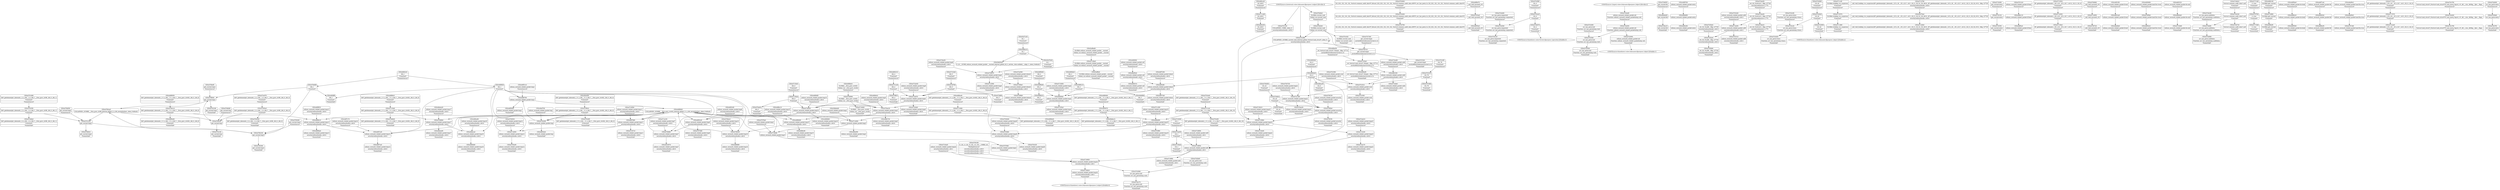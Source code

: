 digraph {
	CE0x46fca20 [shape=record,shape=Mrecord,label="{CE0x46fca20|i32_4610|*Constant*|*SummSource*}"]
	CE0x46f6f20 [shape=record,shape=Mrecord,label="{CE0x46f6f20|i64_1|*Constant*}"]
	CE0x4703600 [shape=record,shape=Mrecord,label="{CE0x4703600|i32_(i32,_i32,_i16,_i32,_%struct.common_audit_data*)*_bitcast_(i32_(i32,_i32,_i16,_i32,_%struct.common_audit_data.495*)*_avc_has_perm_to_i32_(i32,_i32,_i16,_i32,_%struct.common_audit_data*)*)|*Constant*|*SummSource*}"]
	CE0x46f6e70 [shape=record,shape=Mrecord,label="{CE0x46f6e70|_call_void_mcount()_#3|*SummSource*}"]
	CE0x4703400 [shape=record,shape=Mrecord,label="{CE0x4703400|i32_(i32,_i32,_i16,_i32,_%struct.common_audit_data*)*_bitcast_(i32_(i32,_i32,_i16,_i32,_%struct.common_audit_data.495*)*_avc_has_perm_to_i32_(i32,_i32,_i16,_i32,_%struct.common_audit_data*)*)|*Constant*}"]
	CE0x47441e0 [shape=record,shape=Mrecord,label="{CE0x47441e0|avc_has_perm:requested|Function::avc_has_perm&Arg::requested::|*SummSink*}"]
	CE0x46f7ce0 [shape=record,shape=Mrecord,label="{CE0x46f7ce0|selinux_secmark_relabel_packet:tmp14|security/selinux/hooks.c,4610|*SummSink*}"]
	CE0x4730970 [shape=record,shape=Mrecord,label="{CE0x4730970|selinux_secmark_relabel_packet:tmp8|security/selinux/hooks.c,4610}"]
	CE0x46f6840 [shape=record,shape=Mrecord,label="{CE0x46f6840|COLLAPSED:_GCMRE___llvm_gcov_ctr402_internal_global_11_x_i64_zeroinitializer:_elem_0:default:}"]
	CE0x470ff10 [shape=record,shape=Mrecord,label="{CE0x470ff10|i64_4|*Constant*|*SummSink*}"]
	CE0x47079d0 [shape=record,shape=Mrecord,label="{CE0x47079d0|selinux_secmark_relabel_packet:tmp3|*SummSink*}"]
	CE0x476efd0 [shape=record,shape=Mrecord,label="{CE0x476efd0|i64_1|*Constant*}"]
	CE0x46f43c0 [shape=record,shape=Mrecord,label="{CE0x46f43c0|i64_1|*Constant*|*SummSource*}"]
	CE0x47433b0 [shape=record,shape=Mrecord,label="{CE0x47433b0|avc_has_perm:tsid|Function::avc_has_perm&Arg::tsid::}"]
	CE0x47025f0 [shape=record,shape=Mrecord,label="{CE0x47025f0|i64*_getelementptr_inbounds_(_2_x_i64_,_2_x_i64_*___llvm_gcov_ctr98,_i64_0,_i64_1)|*Constant*}"]
	CE0x47193e0 [shape=record,shape=Mrecord,label="{CE0x47193e0|_ret_%struct.task_struct*_%tmp4,_!dbg_!27714|./arch/x86/include/asm/current.h,14}"]
	CE0x46f4b20 [shape=record,shape=Mrecord,label="{CE0x46f4b20|i64_3|*Constant*|*SummSource*}"]
	CE0x4746850 [shape=record,shape=Mrecord,label="{CE0x4746850|get_current:bb|*SummSource*}"]
	CE0x46eea20 [shape=record,shape=Mrecord,label="{CE0x46eea20|selinux_secmark_relabel_packet:tmp17|security/selinux/hooks.c,4610|*SummSource*}"]
	CE0x4721390 [shape=record,shape=Mrecord,label="{CE0x4721390|selinux_secmark_relabel_packet:tmp21|security/selinux/hooks.c,4610}"]
	CE0x4742ed0 [shape=record,shape=Mrecord,label="{CE0x4742ed0|selinux_secmark_relabel_packet:sid|Function::selinux_secmark_relabel_packet&Arg::sid::|*SummSource*}"]
	CE0x4703e40 [shape=record,shape=Mrecord,label="{CE0x4703e40|i64*_getelementptr_inbounds_(_11_x_i64_,_11_x_i64_*___llvm_gcov_ctr402,_i64_0,_i64_10)|*Constant*|*SummSource*}"]
	CE0x470b9c0 [shape=record,shape=Mrecord,label="{CE0x470b9c0|get_current:tmp2|*SummSink*}"]
	CE0x4700260 [shape=record,shape=Mrecord,label="{CE0x4700260|get_current:tmp3|*SummSource*}"]
	CE0x470c440 [shape=record,shape=Mrecord,label="{CE0x470c440|GLOBAL:current_task|Global_var:current_task|*SummSink*}"]
	CE0x46f4c80 [shape=record,shape=Mrecord,label="{CE0x46f4c80|selinux_secmark_relabel_packet:entry|*SummSink*}"]
	CE0x4714e50 [shape=record,shape=Mrecord,label="{CE0x4714e50|selinux_secmark_relabel_packet:call6|security/selinux/hooks.c,4613}"]
	CE0x47106a0 [shape=record,shape=Mrecord,label="{CE0x47106a0|i64_0|*Constant*}"]
	CE0x4711e60 [shape=record,shape=Mrecord,label="{CE0x4711e60|i32_4610|*Constant*}"]
	CE0x46ede00 [shape=record,shape=Mrecord,label="{CE0x46ede00|get_current:bb}"]
	CE0x46f5870 [shape=record,shape=Mrecord,label="{CE0x46f5870|i64*_getelementptr_inbounds_(_11_x_i64_,_11_x_i64_*___llvm_gcov_ctr402,_i64_0,_i64_1)|*Constant*}"]
	CE0x4743c20 [shape=record,shape=Mrecord,label="{CE0x4743c20|avc_has_perm:tclass|Function::avc_has_perm&Arg::tclass::}"]
	CE0x47007c0 [shape=record,shape=Mrecord,label="{CE0x47007c0|get_current:tmp4|./arch/x86/include/asm/current.h,14}"]
	CE0x4711cf0 [shape=record,shape=Mrecord,label="{CE0x4711cf0|GLOBAL:lockdep_rcu_suspicious|*Constant*|*SummSource*}"]
	CE0x4730a50 [shape=record,shape=Mrecord,label="{CE0x4730a50|selinux_secmark_relabel_packet:tmp8|security/selinux/hooks.c,4610|*SummSource*}"]
	CE0x472ab10 [shape=record,shape=Mrecord,label="{CE0x472ab10|selinux_secmark_relabel_packet:tmp23|security/selinux/hooks.c,4610|*SummSource*}"]
	CE0x46f92d0 [shape=record,shape=Mrecord,label="{CE0x46f92d0|i64*_getelementptr_inbounds_(_11_x_i64_,_11_x_i64_*___llvm_gcov_ctr402,_i64_0,_i64_6)|*Constant*|*SummSink*}"]
	CE0x470d640 [shape=record,shape=Mrecord,label="{CE0x470d640|i64*_getelementptr_inbounds_(_11_x_i64_,_11_x_i64_*___llvm_gcov_ctr402,_i64_0,_i64_9)|*Constant*|*SummSink*}"]
	CE0x46eef40 [shape=record,shape=Mrecord,label="{CE0x46eef40|i64*_getelementptr_inbounds_(_11_x_i64_,_11_x_i64_*___llvm_gcov_ctr402,_i64_0,_i64_0)|*Constant*|*SummSource*}"]
	CE0x4747430 [shape=record,shape=Mrecord,label="{CE0x4747430|get_current:tmp4|./arch/x86/include/asm/current.h,14|*SummSink*}"]
	CE0x4712820 [shape=record,shape=Mrecord,label="{CE0x4712820|_call_void_lockdep_rcu_suspicious(i8*_getelementptr_inbounds_(_25_x_i8_,_25_x_i8_*_.str3,_i32_0,_i32_0),_i32_4610,_i8*_getelementptr_inbounds_(_45_x_i8_,_45_x_i8_*_.str12,_i32_0,_i32_0))_#10,_!dbg_!27729|security/selinux/hooks.c,4610|*SummSink*}"]
	CE0x5af8ed0 [shape=record,shape=Mrecord,label="{CE0x5af8ed0|GLOBAL:selinux_secmark_relabel_packet.__warned|Global_var:selinux_secmark_relabel_packet.__warned|*SummSource*}"]
	CE0x46f7290 [shape=record,shape=Mrecord,label="{CE0x46f7290|selinux_secmark_relabel_packet:tobool|security/selinux/hooks.c,4610|*SummSource*}"]
	"CONST[source:0(mediator),value:2(dynamic)][purpose:{object}][SnkIdx:2]"
	"CONST[source:0(mediator),value:2(dynamic)][purpose:{object}][SnkIdx:1]"
	CE0x4711b40 [shape=record,shape=Mrecord,label="{CE0x4711b40|i64*_getelementptr_inbounds_(_11_x_i64_,_11_x_i64_*___llvm_gcov_ctr402,_i64_0,_i64_9)|*Constant*}"]
	CE0x4746a10 [shape=record,shape=Mrecord,label="{CE0x4746a10|get_current:bb|*SummSink*}"]
	CE0x4718850 [shape=record,shape=Mrecord,label="{CE0x4718850|selinux_secmark_relabel_packet:sid5|security/selinux/hooks.c,4611}"]
	CE0x4719290 [shape=record,shape=Mrecord,label="{CE0x4719290|get_current:entry|*SummSource*}"]
	CE0x4731c40 [shape=record,shape=Mrecord,label="{CE0x4731c40|i64_4|*Constant*}"]
	CE0x46fe110 [shape=record,shape=Mrecord,label="{CE0x46fe110|selinux_secmark_relabel_packet:if.then}"]
	CE0x47165b0 [shape=record,shape=Mrecord,label="{CE0x47165b0|selinux_secmark_relabel_packet:tmp11|security/selinux/hooks.c,4610|*SummSource*}"]
	CE0x46fc300 [shape=record,shape=Mrecord,label="{CE0x46fc300|selinux_secmark_relabel_packet:call4|security/selinux/hooks.c,4610}"]
	CE0x4712000 [shape=record,shape=Mrecord,label="{CE0x4712000|i8*_getelementptr_inbounds_(_45_x_i8_,_45_x_i8_*_.str12,_i32_0,_i32_0)|*Constant*}"]
	CE0x47248a0 [shape=record,shape=Mrecord,label="{CE0x47248a0|i64*_getelementptr_inbounds_(_2_x_i64_,_2_x_i64_*___llvm_gcov_ctr98,_i64_0,_i64_1)|*Constant*|*SummSink*}"]
	CE0x470ee30 [shape=record,shape=Mrecord,label="{CE0x470ee30|selinux_secmark_relabel_packet:tmp5|security/selinux/hooks.c,4610}"]
	CE0x46f4310 [shape=record,shape=Mrecord,label="{CE0x46f4310|i64_4|*Constant*|*SummSource*}"]
	CE0x4700890 [shape=record,shape=Mrecord,label="{CE0x4700890|GLOBAL:__llvm_gcov_ctr402|Global_var:__llvm_gcov_ctr402}"]
	CE0x46f9e10 [shape=record,shape=Mrecord,label="{CE0x46f9e10|selinux_secmark_relabel_packet:tmp13|security/selinux/hooks.c,4610}"]
	CE0x46f51c0 [shape=record,shape=Mrecord,label="{CE0x46f51c0|selinux_secmark_relabel_packet:tmp1|*SummSource*}"]
	CE0x47184e0 [shape=record,shape=Mrecord,label="{CE0x47184e0|i32_1|*Constant*|*SummSink*}"]
	CE0x4719b30 [shape=record,shape=Mrecord,label="{CE0x4719b30|selinux_secmark_relabel_packet:tmp24|security/selinux/hooks.c,4611|*SummSink*}"]
	CE0x46fea80 [shape=record,shape=Mrecord,label="{CE0x46fea80|selinux_secmark_relabel_packet:tmp18|security/selinux/hooks.c,4610|*SummSource*}"]
	CE0x47109b0 [shape=record,shape=Mrecord,label="{CE0x47109b0|selinux_secmark_relabel_packet:tmp22|security/selinux/hooks.c,4610}"]
	CE0x4700680 [shape=record,shape=Mrecord,label="{CE0x4700680|_call_void_mcount()_#3|*SummSource*}"]
	CE0x4701880 [shape=record,shape=Mrecord,label="{CE0x4701880|COLLAPSED:_GCMRE_current_task_external_global_%struct.task_struct*:_elem_0::|security/selinux/hooks.c,4610}"]
	CE0x4701d60 [shape=record,shape=Mrecord,label="{CE0x4701d60|i64*_getelementptr_inbounds_(_2_x_i64_,_2_x_i64_*___llvm_gcov_ctr98,_i64_0,_i64_1)|*Constant*|*SummSource*}"]
	CE0x470edc0 [shape=record,shape=Mrecord,label="{CE0x470edc0|i64_0|*Constant*|*SummSink*}"]
	CE0x4701610 [shape=record,shape=Mrecord,label="{CE0x4701610|i32_78|*Constant*}"]
	CE0x470d6b0 [shape=record,shape=Mrecord,label="{CE0x470d6b0|selinux_secmark_relabel_packet:tmp17|security/selinux/hooks.c,4610}"]
	CE0x46f50a0 [shape=record,shape=Mrecord,label="{CE0x46f50a0|_call_void_mcount()_#3|*SummSink*}"]
	CE0x46fa090 [shape=record,shape=Mrecord,label="{CE0x46fa090|selinux_secmark_relabel_packet:tmp2|*SummSink*}"]
	CE0x4743f90 [shape=record,shape=Mrecord,label="{CE0x4743f90|i32_4|*Constant*|*SummSource*}"]
	CE0x470d0d0 [shape=record,shape=Mrecord,label="{CE0x470d0d0|get_current:tmp|*SummSource*}"]
	CE0x4700d50 [shape=record,shape=Mrecord,label="{CE0x4700d50|i32_22|*Constant*|*SummSource*}"]
	CE0x46ef5a0 [shape=record,shape=Mrecord,label="{CE0x46ef5a0|selinux_secmark_relabel_packet:call|security/selinux/hooks.c,4610}"]
	CE0x46f23f0 [shape=record,shape=Mrecord,label="{CE0x46f23f0|selinux_secmark_relabel_packet:if.end|*SummSource*}"]
	CE0x470f5b0 [shape=record,shape=Mrecord,label="{CE0x470f5b0|selinux_secmark_relabel_packet:land.lhs.true2}"]
	CE0x4744e50 [shape=record,shape=Mrecord,label="{CE0x4744e50|_ret_i32_%retval.0,_!dbg_!27728|security/selinux/avc.c,775|*SummSource*}"]
	CE0x46ff3a0 [shape=record,shape=Mrecord,label="{CE0x46ff3a0|selinux_secmark_relabel_packet:if.then|*SummSink*}"]
	CE0x47016f0 [shape=record,shape=Mrecord,label="{CE0x47016f0|i32_78|*Constant*|*SummSource*}"]
	CE0x4760a30 [shape=record,shape=Mrecord,label="{CE0x4760a30|get_current:tmp}"]
	CE0x46fc6e0 [shape=record,shape=Mrecord,label="{CE0x46fc6e0|selinux_secmark_relabel_packet:do.end}"]
	CE0x4715dc0 [shape=record,shape=Mrecord,label="{CE0x4715dc0|i64_0|*Constant*|*SummSource*}"]
	CE0x4710e00 [shape=record,shape=Mrecord,label="{CE0x4710e00|selinux_secmark_relabel_packet:tmp22|security/selinux/hooks.c,4610|*SummSink*}"]
	CE0x4712c50 [shape=record,shape=Mrecord,label="{CE0x4712c50|selinux_secmark_relabel_packet:tmp7|security/selinux/hooks.c,4610|*SummSource*}"]
	CE0x4700ee0 [shape=record,shape=Mrecord,label="{CE0x4700ee0|i32_22|*Constant*|*SummSink*}"]
	CE0x4744ec0 [shape=record,shape=Mrecord,label="{CE0x4744ec0|_ret_i32_%retval.0,_!dbg_!27728|security/selinux/avc.c,775|*SummSink*}"]
	"CONST[source:0(mediator),value:0(static)][purpose:{operation}][SnkIdx:3]"
	CE0x46faa50 [shape=record,shape=Mrecord,label="{CE0x46faa50|i32_0|*Constant*|*SummSink*}"]
	CE0x4744340 [shape=record,shape=Mrecord,label="{CE0x4744340|%struct.common_audit_data*_null|*Constant*}"]
	CE0x46f14a0 [shape=record,shape=Mrecord,label="{CE0x46f14a0|selinux_secmark_relabel_packet:if.end}"]
	CE0x4707f30 [shape=record,shape=Mrecord,label="{CE0x4707f30|i1_true|*Constant*}"]
	CE0x4715d50 [shape=record,shape=Mrecord,label="{CE0x4715d50|selinux_secmark_relabel_packet:tmp4|security/selinux/hooks.c,4610|*SummSource*}"]
	CE0x47078e0 [shape=record,shape=Mrecord,label="{CE0x47078e0|selinux_secmark_relabel_packet:tmp3|*SummSource*}"]
	CE0x46fd8f0 [shape=record,shape=Mrecord,label="{CE0x46fd8f0|selinux_secmark_relabel_packet:tmp16|security/selinux/hooks.c,4610|*SummSink*}"]
	CE0x46f86c0 [shape=record,shape=Mrecord,label="{CE0x46f86c0|i64*_getelementptr_inbounds_(_11_x_i64_,_11_x_i64_*___llvm_gcov_ctr402,_i64_0,_i64_9)|*Constant*|*SummSource*}"]
	CE0x471bc80 [shape=record,shape=Mrecord,label="{CE0x471bc80|selinux_secmark_relabel_packet:call4|security/selinux/hooks.c,4610|*SummSource*}"]
	CE0x4701680 [shape=record,shape=Mrecord,label="{CE0x4701680|i32_78|*Constant*|*SummSink*}"]
	CE0x4703760 [shape=record,shape=Mrecord,label="{CE0x4703760|i32_(i32,_i32,_i16,_i32,_%struct.common_audit_data*)*_bitcast_(i32_(i32,_i32,_i16,_i32,_%struct.common_audit_data.495*)*_avc_has_perm_to_i32_(i32,_i32,_i16,_i32,_%struct.common_audit_data*)*)|*Constant*|*SummSink*}"]
	CE0x4718690 [shape=record,shape=Mrecord,label="{CE0x4718690|selinux_secmark_relabel_packet:sid5|security/selinux/hooks.c,4611|*SummSource*}"]
	CE0x46fd4f0 [shape=record,shape=Mrecord,label="{CE0x46fd4f0|selinux_secmark_relabel_packet:tmp10|security/selinux/hooks.c,4610|*SummSource*}"]
	CE0x46f4ff0 [shape=record,shape=Mrecord,label="{CE0x46f4ff0|i64_1|*Constant*|*SummSink*}"]
	CE0x472f680 [shape=record,shape=Mrecord,label="{CE0x472f680|selinux_secmark_relabel_packet:tobool1|security/selinux/hooks.c,4610|*SummSink*}"]
	CE0x46fbc10 [shape=record,shape=Mrecord,label="{CE0x46fbc10|selinux_secmark_relabel_packet:tmp15|security/selinux/hooks.c,4610|*SummSource*}"]
	CE0x46fd2b0 [shape=record,shape=Mrecord,label="{CE0x46fd2b0|i32_0|*Constant*|*SummSource*}"]
	CE0x46fe730 [shape=record,shape=Mrecord,label="{CE0x46fe730|selinux_secmark_relabel_packet:tmp5|security/selinux/hooks.c,4610|*SummSink*}"]
	CE0x46fda10 [shape=record,shape=Mrecord,label="{CE0x46fda10|i8_1|*Constant*}"]
	CE0x46fb160 [shape=record,shape=Mrecord,label="{CE0x46fb160|GLOBAL:get_current|*Constant*|*SummSource*}"]
	CE0x471bf60 [shape=record,shape=Mrecord,label="{CE0x471bf60|GLOBAL:get_current|*Constant*}"]
	CE0x46fd680 [shape=record,shape=Mrecord,label="{CE0x46fd680|selinux_secmark_relabel_packet:tmp10|security/selinux/hooks.c,4610|*SummSink*}"]
	CE0x4744730 [shape=record,shape=Mrecord,label="{CE0x4744730|%struct.common_audit_data*_null|*Constant*|*SummSink*}"]
	CE0x4731b40 [shape=record,shape=Mrecord,label="{CE0x4731b40|i64_5|*Constant*|*SummSource*}"]
	CE0x46f6790 [shape=record,shape=Mrecord,label="{CE0x46f6790|selinux_secmark_relabel_packet:tmp1}"]
	CE0x4717e60 [shape=record,shape=Mrecord,label="{CE0x4717e60|i1_true|*Constant*|*SummSink*}"]
	CE0x46f5be0 [shape=record,shape=Mrecord,label="{CE0x46f5be0|selinux_secmark_relabel_packet:do.body|*SummSource*}"]
	CE0x47140d0 [shape=record,shape=Mrecord,label="{CE0x47140d0|selinux_secmark_relabel_packet:tmp3}"]
	CE0x4721000 [shape=record,shape=Mrecord,label="{CE0x4721000|selinux_secmark_relabel_packet:cred|security/selinux/hooks.c,4610|*SummSink*}"]
	CE0x4764440 [shape=record,shape=Mrecord,label="{CE0x4764440|GLOBAL:current_task|Global_var:current_task}"]
	CE0x4719d40 [shape=record,shape=Mrecord,label="{CE0x4719d40|GLOBAL:__llvm_gcov_ctr402|Global_var:__llvm_gcov_ctr402|*SummSink*}"]
	CE0x472ac70 [shape=record,shape=Mrecord,label="{CE0x472ac70|selinux_secmark_relabel_packet:tmp23|security/selinux/hooks.c,4610|*SummSink*}"]
	CE0x4732de0 [shape=record,shape=Mrecord,label="{CE0x4732de0|selinux_secmark_relabel_packet:tmp9|security/selinux/hooks.c,4610|*SummSink*}"]
	CE0x4700a90 [shape=record,shape=Mrecord,label="{CE0x4700a90|selinux_secmark_relabel_packet:tmp12|security/selinux/hooks.c,4610|*SummSink*}"]
	CE0x470f0e0 [shape=record,shape=Mrecord,label="{CE0x470f0e0|selinux_secmark_relabel_packet:security|security/selinux/hooks.c,4610}"]
	CE0x46f7340 [shape=record,shape=Mrecord,label="{CE0x46f7340|selinux_secmark_relabel_packet:tobool|security/selinux/hooks.c,4610|*SummSink*}"]
	CE0x4706c00 [shape=record,shape=Mrecord,label="{CE0x4706c00|selinux_secmark_relabel_packet:tmp16|security/selinux/hooks.c,4610}"]
	CE0x5af8fa0 [shape=record,shape=Mrecord,label="{CE0x5af8fa0|GLOBAL:selinux_secmark_relabel_packet.__warned|Global_var:selinux_secmark_relabel_packet.__warned|*SummSink*}"]
	CE0x46fbb40 [shape=record,shape=Mrecord,label="{CE0x46fbb40|i64*_getelementptr_inbounds_(_11_x_i64_,_11_x_i64_*___llvm_gcov_ctr402,_i64_0,_i64_8)|*Constant*|*SummSink*}"]
	CE0x4719a40 [shape=record,shape=Mrecord,label="{CE0x4719a40|selinux_secmark_relabel_packet:tmp24|security/selinux/hooks.c,4611|*SummSource*}"]
	CE0x46f6a50 [shape=record,shape=Mrecord,label="{CE0x46f6a50|selinux_secmark_relabel_packet:bb|*SummSink*}"]
	CE0x46f1f10 [shape=record,shape=Mrecord,label="{CE0x46f1f10|selinux_secmark_relabel_packet:do.end|*SummSource*}"]
	CE0x46efbd0 [shape=record,shape=Mrecord,label="{CE0x46efbd0|selinux_secmark_relabel_packet:if.end|*SummSink*}"]
	CE0x4701980 [shape=record,shape=Mrecord,label="{CE0x4701980|selinux_secmark_relabel_packet:cred|security/selinux/hooks.c,4610|*SummSource*}"]
	CE0x4701230 [shape=record,shape=Mrecord,label="{CE0x4701230|get_current:tmp2}"]
	CE0x47048c0 [shape=record,shape=Mrecord,label="{CE0x47048c0|i32_22|*Constant*}"]
	CE0x4715e80 [shape=record,shape=Mrecord,label="{CE0x4715e80|selinux_secmark_relabel_packet:do.end|*SummSink*}"]
	CE0x46f9bd0 [shape=record,shape=Mrecord,label="{CE0x46f9bd0|i64_2|*Constant*}"]
	CE0x46f3420 [shape=record,shape=Mrecord,label="{CE0x46f3420|selinux_secmark_relabel_packet:tmp|*SummSink*}"]
	CE0x4700180 [shape=record,shape=Mrecord,label="{CE0x4700180|0:_i32,_4:_i32,_8:_i32,_12:_i32,_:_CMRE_4,8_|*MultipleSource*|security/selinux/hooks.c,4610|security/selinux/hooks.c,4610|security/selinux/hooks.c,4611}"]
	CE0x4742bd0 [shape=record,shape=Mrecord,label="{CE0x4742bd0|avc_has_perm:ssid|Function::avc_has_perm&Arg::ssid::|*SummSource*}"]
	CE0x46f9050 [shape=record,shape=Mrecord,label="{CE0x46f9050|i64*_getelementptr_inbounds_(_11_x_i64_,_11_x_i64_*___llvm_gcov_ctr402,_i64_0,_i64_6)|*Constant*|*SummSource*}"]
	CE0x4701120 [shape=record,shape=Mrecord,label="{CE0x4701120|COLLAPSED:_CMRE:_elem_0::|security/selinux/hooks.c,4610}"]
	CE0x46f7a30 [shape=record,shape=Mrecord,label="{CE0x46f7a30|selinux_secmark_relabel_packet:tmp14|security/selinux/hooks.c,4610}"]
	CE0x4744070 [shape=record,shape=Mrecord,label="{CE0x4744070|i32_4|*Constant*|*SummSink*}"]
	CE0x46f62c0 [shape=record,shape=Mrecord,label="{CE0x46f62c0|selinux_secmark_relabel_packet:do.body}"]
	CE0x46ef440 [shape=record,shape=Mrecord,label="{CE0x46ef440|selinux_secmark_relabel_packet:tmp4|security/selinux/hooks.c,4610}"]
	CE0x472e560 [shape=record,shape=Mrecord,label="{CE0x472e560|selinux_secmark_relabel_packet:tobool1|security/selinux/hooks.c,4610|*SummSource*}"]
	CE0x4702290 [shape=record,shape=Mrecord,label="{CE0x4702290|selinux_secmark_relabel_packet:tmp}"]
	CE0x46f7680 [shape=record,shape=Mrecord,label="{CE0x46f7680|selinux_secmark_relabel_packet:tmp11|security/selinux/hooks.c,4610}"]
	CE0x46ef9c0 [shape=record,shape=Mrecord,label="{CE0x46ef9c0|selinux_secmark_relabel_packet:land.lhs.true|*SummSource*}"]
	CE0x472f760 [shape=record,shape=Mrecord,label="{CE0x472f760|i64_5|*Constant*}"]
	CE0x4717070 [shape=record,shape=Mrecord,label="{CE0x4717070|i8*_getelementptr_inbounds_(_25_x_i8_,_25_x_i8_*_.str3,_i32_0,_i32_0)|*Constant*}"]
	CE0x4752160 [shape=record,shape=Mrecord,label="{CE0x4752160|get_current:tmp|*SummSink*}"]
	CE0x4744880 [shape=record,shape=Mrecord,label="{CE0x4744880|avc_has_perm:auditdata|Function::avc_has_perm&Arg::auditdata::|*SummSink*}"]
	CE0x47139a0 [shape=record,shape=Mrecord,label="{CE0x47139a0|i8*_getelementptr_inbounds_(_45_x_i8_,_45_x_i8_*_.str12,_i32_0,_i32_0)|*Constant*|*SummSink*}"]
	CE0x47040d0 [shape=record,shape=Mrecord,label="{CE0x47040d0|selinux_secmark_relabel_packet:tmp20|security/selinux/hooks.c,4610|*SummSource*}"]
	CE0x4742d30 [shape=record,shape=Mrecord,label="{CE0x4742d30|selinux_secmark_relabel_packet:sid|Function::selinux_secmark_relabel_packet&Arg::sid::}"]
	CE0x46feef0 [shape=record,shape=Mrecord,label="{CE0x46feef0|_ret_%struct.task_struct*_%tmp4,_!dbg_!27714|./arch/x86/include/asm/current.h,14|*SummSink*}"]
	CE0x470f1f0 [shape=record,shape=Mrecord,label="{CE0x470f1f0|selinux_secmark_relabel_packet:security|security/selinux/hooks.c,4610|*SummSink*}"]
	CE0x4732d70 [shape=record,shape=Mrecord,label="{CE0x4732d70|selinux_secmark_relabel_packet:tmp9|security/selinux/hooks.c,4610}"]
	CE0x46fe6c0 [shape=record,shape=Mrecord,label="{CE0x46fe6c0|selinux_secmark_relabel_packet:tmp5|security/selinux/hooks.c,4610|*SummSource*}"]
	CE0x5437a30 [shape=record,shape=Mrecord,label="{CE0x5437a30|i8_1|*Constant*|*SummSource*}"]
	CE0x46f3c20 [shape=record,shape=Mrecord,label="{CE0x46f3c20|selinux_secmark_relabel_packet:tmp6|security/selinux/hooks.c,4610}"]
	CE0x46fba40 [shape=record,shape=Mrecord,label="{CE0x46fba40|i64*_getelementptr_inbounds_(_11_x_i64_,_11_x_i64_*___llvm_gcov_ctr402,_i64_0,_i64_8)|*Constant*|*SummSource*}"]
	CE0x4715570 [shape=record,shape=Mrecord,label="{CE0x4715570|GLOBAL:lockdep_rcu_suspicious|*Constant*}"]
	CE0x4710b10 [shape=record,shape=Mrecord,label="{CE0x4710b10|selinux_secmark_relabel_packet:tmp22|security/selinux/hooks.c,4610|*SummSource*}"]
	CE0x4743500 [shape=record,shape=Mrecord,label="{CE0x4743500|avc_has_perm:tsid|Function::avc_has_perm&Arg::tsid::|*SummSink*}"]
	CE0x4743950 [shape=record,shape=Mrecord,label="{CE0x4743950|i16_42|*Constant*|*SummSink*}"]
	CE0x4744c80 [shape=record,shape=Mrecord,label="{CE0x4744c80|avc_has_perm:auditdata|Function::avc_has_perm&Arg::auditdata::|*SummSource*}"]
	CE0x46fb2f0 [shape=record,shape=Mrecord,label="{CE0x46fb2f0|GLOBAL:get_current|*Constant*|*SummSink*}"]
	CE0x470f150 [shape=record,shape=Mrecord,label="{CE0x470f150|selinux_secmark_relabel_packet:security|security/selinux/hooks.c,4610|*SummSource*}"]
	CE0x46f7c70 [shape=record,shape=Mrecord,label="{CE0x46f7c70|selinux_secmark_relabel_packet:tmp14|security/selinux/hooks.c,4610|*SummSource*}"]
	CE0x5dd30a0 [shape=record,shape=Mrecord,label="{CE0x5dd30a0|0:_i8,_:_GCMR_selinux_secmark_relabel_packet.__warned_internal_global_i8_0,_section_.data.unlikely_,_align_1:_elem_0:default:}"]
	CE0x4744bf0 [shape=record,shape=Mrecord,label="{CE0x4744bf0|avc_has_perm:auditdata|Function::avc_has_perm&Arg::auditdata::}"]
	CE0x4744a00 [shape=record,shape=Mrecord,label="{CE0x4744a00|_ret_i32_%retval.0,_!dbg_!27728|security/selinux/avc.c,775}"]
	CE0x46f6210 [shape=record,shape=Mrecord,label="{CE0x46f6210|i64_3|*Constant*}"]
	CE0x4707480 [shape=record,shape=Mrecord,label="{CE0x4707480|selinux_secmark_relabel_packet:tmp6|security/selinux/hooks.c,4610|*SummSink*}"]
	CE0x4743620 [shape=record,shape=Mrecord,label="{CE0x4743620|i16_42|*Constant*}"]
	CE0x46f71e0 [shape=record,shape=Mrecord,label="{CE0x46f71e0|selinux_secmark_relabel_packet:bb|*SummSource*}"]
	CE0x54378a0 [shape=record,shape=Mrecord,label="{CE0x54378a0|_call_void_lockdep_rcu_suspicious(i8*_getelementptr_inbounds_(_25_x_i8_,_25_x_i8_*_.str3,_i32_0,_i32_0),_i32_4610,_i8*_getelementptr_inbounds_(_45_x_i8_,_45_x_i8_*_.str12,_i32_0,_i32_0))_#10,_!dbg_!27729|security/selinux/hooks.c,4610}"]
	CE0x46fb9d0 [shape=record,shape=Mrecord,label="{CE0x46fb9d0|selinux_secmark_relabel_packet:tmp15|security/selinux/hooks.c,4610}"]
	CE0x4712590 [shape=record,shape=Mrecord,label="{CE0x4712590|selinux_secmark_relabel_packet:tmp8|security/selinux/hooks.c,4610|*SummSink*}"]
	CE0x46f52c0 [shape=record,shape=Mrecord,label="{CE0x46f52c0|selinux_secmark_relabel_packet:land.lhs.true2|*SummSink*}"]
	CE0x46f6dc0 [shape=record,shape=Mrecord,label="{CE0x46f6dc0|GLOBAL:__llvm_gcov_ctr402|Global_var:__llvm_gcov_ctr402|*SummSource*}"]
	CE0x4711d60 [shape=record,shape=Mrecord,label="{CE0x4711d60|GLOBAL:lockdep_rcu_suspicious|*Constant*|*SummSink*}"]
	CE0x470fd80 [shape=record,shape=Mrecord,label="{CE0x470fd80|selinux_secmark_relabel_packet:tmp7|security/selinux/hooks.c,4610}"]
	CE0x47452e0 [shape=record,shape=Mrecord,label="{CE0x47452e0|_ret_i32_%call6,_!dbg_!27745|security/selinux/hooks.c,4613}"]
	CE0x470f8c0 [shape=record,shape=Mrecord,label="{CE0x470f8c0|i64*_getelementptr_inbounds_(_11_x_i64_,_11_x_i64_*___llvm_gcov_ctr402,_i64_0,_i64_0)|*Constant*}"]
	CE0x46fe510 [shape=record,shape=Mrecord,label="{CE0x46fe510|selinux_secmark_relabel_packet:call|security/selinux/hooks.c,4610|*SummSink*}"]
	CE0x471bde0 [shape=record,shape=Mrecord,label="{CE0x471bde0|selinux_secmark_relabel_packet:call4|security/selinux/hooks.c,4610|*SummSink*}"]
	CE0x46f9da0 [shape=record,shape=Mrecord,label="{CE0x46f9da0|selinux_secmark_relabel_packet:tmp13|security/selinux/hooks.c,4610|*SummSink*}"]
	CE0x4703f60 [shape=record,shape=Mrecord,label="{CE0x4703f60|selinux_secmark_relabel_packet:tmp19|security/selinux/hooks.c,4610|*SummSink*}"]
	CE0x4703fd0 [shape=record,shape=Mrecord,label="{CE0x4703fd0|selinux_secmark_relabel_packet:tmp20|security/selinux/hooks.c,4610}"]
	CE0x4718fd0 [shape=record,shape=Mrecord,label="{CE0x4718fd0|selinux_secmark_relabel_packet:sid5|security/selinux/hooks.c,4611|*SummSink*}"]
	CE0x4712a40 [shape=record,shape=Mrecord,label="{CE0x4712a40|i8*_getelementptr_inbounds_(_25_x_i8_,_25_x_i8_*_.str3,_i32_0,_i32_0)|*Constant*|*SummSink*}"]
	CE0x4745680 [shape=record,shape=Mrecord,label="{CE0x4745680|_ret_i32_%call6,_!dbg_!27745|security/selinux/hooks.c,4613|*SummSink*}"]
	CE0x4719950 [shape=record,shape=Mrecord,label="{CE0x4719950|selinux_secmark_relabel_packet:tmp24|security/selinux/hooks.c,4611}"]
	CE0x46f4890 [shape=record,shape=Mrecord,label="{CE0x46f4890|selinux_secmark_relabel_packet:land.lhs.true2|*SummSource*}"]
	CE0x47450a0 [shape=record,shape=Mrecord,label="{CE0x47450a0|i64*_getelementptr_inbounds_(_2_x_i64_,_2_x_i64_*___llvm_gcov_ctr98,_i64_0,_i64_0)|*Constant*}"]
	CE0x47024f0 [shape=record,shape=Mrecord,label="{CE0x47024f0|i64*_getelementptr_inbounds_(_11_x_i64_,_11_x_i64_*___llvm_gcov_ctr402,_i64_0,_i64_0)|*Constant*|*SummSink*}"]
	CE0x4713080 [shape=record,shape=Mrecord,label="{CE0x4713080|i64*_getelementptr_inbounds_(_11_x_i64_,_11_x_i64_*___llvm_gcov_ctr402,_i64_0,_i64_8)|*Constant*}"]
	CE0x4717cd0 [shape=record,shape=Mrecord,label="{CE0x4717cd0|i1_true|*Constant*|*SummSource*}"]
	CE0x46fd240 [shape=record,shape=Mrecord,label="{CE0x46fd240|i32_0|*Constant*}"]
	CE0x472f6f0 [shape=record,shape=Mrecord,label="{CE0x472f6f0|i64_5|*Constant*|*SummSink*}"]
	CE0x4732e50 [shape=record,shape=Mrecord,label="{CE0x4732e50|selinux_secmark_relabel_packet:tmp9|security/selinux/hooks.c,4610|*SummSource*}"]
	CE0x4743690 [shape=record,shape=Mrecord,label="{CE0x4743690|i16_42|*Constant*|*SummSource*}"]
	CE0x47041f0 [shape=record,shape=Mrecord,label="{CE0x47041f0|selinux_secmark_relabel_packet:tmp20|security/selinux/hooks.c,4610|*SummSink*}"]
	"CONST[source:1(input),value:2(dynamic)][purpose:{object}][SrcIdx:2]"
	CE0x46fbc80 [shape=record,shape=Mrecord,label="{CE0x46fbc80|selinux_secmark_relabel_packet:tmp15|security/selinux/hooks.c,4610|*SummSink*}"]
	CE0x46eea90 [shape=record,shape=Mrecord,label="{CE0x46eea90|selinux_secmark_relabel_packet:tmp17|security/selinux/hooks.c,4610|*SummSink*}"]
	CE0x46f4520 [shape=record,shape=Mrecord,label="{CE0x46f4520|selinux_secmark_relabel_packet:bb}"]
	CE0x46fe890 [shape=record,shape=Mrecord,label="{CE0x46fe890|selinux_secmark_relabel_packet:entry}"]
	CE0x46ef860 [shape=record,shape=Mrecord,label="{CE0x46ef860|i64_3|*Constant*|*SummSink*}"]
	CE0x472ae50 [shape=record,shape=Mrecord,label="{CE0x472ae50|i32_1|*Constant*}"]
	CE0x474c700 [shape=record,shape=Mrecord,label="{CE0x474c700|%struct.task_struct*_(%struct.task_struct**)*_asm_movq_%gs:$_1:P_,$0_,_r,im,_dirflag_,_fpsr_,_flags_|*SummSource*}"]
	CE0x4718380 [shape=record,shape=Mrecord,label="{CE0x4718380|i32_1|*Constant*|*SummSource*}"]
	CE0x5437b30 [shape=record,shape=Mrecord,label="{CE0x5437b30|i8_1|*Constant*|*SummSink*}"]
	CE0x4743c90 [shape=record,shape=Mrecord,label="{CE0x4743c90|avc_has_perm:tclass|Function::avc_has_perm&Arg::tclass::|*SummSource*}"]
	CE0x4712780 [shape=record,shape=Mrecord,label="{CE0x4712780|_call_void_lockdep_rcu_suspicious(i8*_getelementptr_inbounds_(_25_x_i8_,_25_x_i8_*_.str3,_i32_0,_i32_0),_i32_4610,_i8*_getelementptr_inbounds_(_45_x_i8_,_45_x_i8_*_.str12,_i32_0,_i32_0))_#10,_!dbg_!27729|security/selinux/hooks.c,4610|*SummSource*}"]
	CE0x46fee50 [shape=record,shape=Mrecord,label="{CE0x46fee50|_ret_%struct.task_struct*_%tmp4,_!dbg_!27714|./arch/x86/include/asm/current.h,14|*SummSource*}"]
	CE0x4714950 [shape=record,shape=Mrecord,label="{CE0x4714950|_call_void_mcount()_#3}"]
	CE0x4700720 [shape=record,shape=Mrecord,label="{CE0x4700720|_call_void_mcount()_#3|*SummSink*}"]
	CE0x474c620 [shape=record,shape=Mrecord,label="{CE0x474c620|%struct.task_struct*_(%struct.task_struct**)*_asm_movq_%gs:$_1:P_,$0_,_r,im,_dirflag_,_fpsr_,_flags_}"]
	CE0x46f9f10 [shape=record,shape=Mrecord,label="{CE0x46f9f10|selinux_secmark_relabel_packet:tmp13|security/selinux/hooks.c,4610|*SummSource*}"]
	CE0x4714060 [shape=record,shape=Mrecord,label="{CE0x4714060|selinux_secmark_relabel_packet:tmp2}"]
	CE0x46feb80 [shape=record,shape=Mrecord,label="{CE0x46feb80|selinux_secmark_relabel_packet:tmp18|security/selinux/hooks.c,4610|*SummSink*}"]
	CE0x4706ec0 [shape=record,shape=Mrecord,label="{CE0x4706ec0|selinux_secmark_relabel_packet:tmp16|security/selinux/hooks.c,4610|*SummSource*}"]
	CE0x4703310 [shape=record,shape=Mrecord,label="{CE0x4703310|selinux_secmark_relabel_packet:call6|security/selinux/hooks.c,4613|*SummSink*}"]
	CE0x4742c70 [shape=record,shape=Mrecord,label="{CE0x4742c70|avc_has_perm:ssid|Function::avc_has_perm&Arg::ssid::|*SummSink*}"]
	"CONST[source:0(mediator),value:2(dynamic)][purpose:{subject}][SnkIdx:0]"
	CE0x46eeca0 [shape=record,shape=Mrecord,label="{CE0x46eeca0|selinux_secmark_relabel_packet:tmp18|security/selinux/hooks.c,4610}"]
	CE0x46f9460 [shape=record,shape=Mrecord,label="{CE0x46f9460|i64_2|*Constant*|*SummSource*}"]
	CE0x4700c10 [shape=record,shape=Mrecord,label="{CE0x4700c10|i64*_getelementptr_inbounds_(_11_x_i64_,_11_x_i64_*___llvm_gcov_ctr402,_i64_0,_i64_6)|*Constant*}"]
	CE0x4743d30 [shape=record,shape=Mrecord,label="{CE0x4743d30|avc_has_perm:tclass|Function::avc_has_perm&Arg::tclass::|*SummSink*}"]
	CE0x47454e0 [shape=record,shape=Mrecord,label="{CE0x47454e0|_ret_i32_%call6,_!dbg_!27745|security/selinux/hooks.c,4613|*SummSource*}"]
	CE0x4707c80 [shape=record,shape=Mrecord,label="{CE0x4707c80|selinux_secmark_relabel_packet:land.lhs.true|*SummSink*}"]
	CE0x4760aa0 [shape=record,shape=Mrecord,label="{CE0x4760aa0|COLLAPSED:_GCMRE___llvm_gcov_ctr98_internal_global_2_x_i64_zeroinitializer:_elem_0:default:}"]
	CE0x47172c0 [shape=record,shape=Mrecord,label="{CE0x47172c0|i8*_getelementptr_inbounds_(_25_x_i8_,_25_x_i8_*_.str3,_i32_0,_i32_0)|*Constant*|*SummSource*}"]
	CE0x47038e0 [shape=record,shape=Mrecord,label="{CE0x47038e0|avc_has_perm:entry}"]
	CE0x4734050 [shape=record,shape=Mrecord,label="{CE0x4734050|selinux_secmark_relabel_packet:tmp10|security/selinux/hooks.c,4610}"]
	CE0x4700930 [shape=record,shape=Mrecord,label="{CE0x4700930|selinux_secmark_relabel_packet:tmp12|security/selinux/hooks.c,4610|*SummSource*}"]
	CE0x471c360 [shape=record,shape=Mrecord,label="{CE0x471c360|selinux_secmark_relabel_packet:tmp19|security/selinux/hooks.c,4610|*SummSource*}"]
	CE0x5bb6e80 [shape=record,shape=Mrecord,label="{CE0x5bb6e80|selinux_secmark_relabel_packet:tmp2|*SummSource*}"]
	CE0x46f3c90 [shape=record,shape=Mrecord,label="{CE0x46f3c90|selinux_secmark_relabel_packet:tmp6|security/selinux/hooks.c,4610|*SummSource*}"]
	CE0x47309e0 [shape=record,shape=Mrecord,label="{CE0x47309e0|selinux_secmark_relabel_packet:tobool1|security/selinux/hooks.c,4610}"]
	CE0x4719130 [shape=record,shape=Mrecord,label="{CE0x4719130|get_current:entry}"]
	CE0x4704740 [shape=record,shape=Mrecord,label="{CE0x4704740|selinux_secmark_relabel_packet:tmp21|security/selinux/hooks.c,4610|*SummSource*}"]
	CE0x47427f0 [shape=record,shape=Mrecord,label="{CE0x47427f0|avc_has_perm:entry|*SummSink*}"]
	CE0x4743000 [shape=record,shape=Mrecord,label="{CE0x4743000|selinux_secmark_relabel_packet:sid|Function::selinux_secmark_relabel_packet&Arg::sid::|*SummSink*}"]
	CE0x46f5500 [shape=record,shape=Mrecord,label="{CE0x46f5500|selinux_secmark_relabel_packet:do.body|*SummSink*}"]
	CE0x4747360 [shape=record,shape=Mrecord,label="{CE0x4747360|get_current:tmp4|./arch/x86/include/asm/current.h,14|*SummSource*}"]
	CE0x4712be0 [shape=record,shape=Mrecord,label="{CE0x4712be0|GLOBAL:selinux_secmark_relabel_packet.__warned|Global_var:selinux_secmark_relabel_packet.__warned}"]
	CE0x470b950 [shape=record,shape=Mrecord,label="{CE0x470b950|get_current:tmp2|*SummSource*}"]
	CE0x4716710 [shape=record,shape=Mrecord,label="{CE0x4716710|selinux_secmark_relabel_packet:tmp11|security/selinux/hooks.c,4610|*SummSink*}"]
	CE0x4742600 [shape=record,shape=Mrecord,label="{CE0x4742600|avc_has_perm:entry|*SummSource*}"]
	CE0x47446c0 [shape=record,shape=Mrecord,label="{CE0x47446c0|%struct.common_audit_data*_null|*Constant*|*SummSource*}"]
	CE0x474c970 [shape=record,shape=Mrecord,label="{CE0x474c970|i64*_getelementptr_inbounds_(_2_x_i64_,_2_x_i64_*___llvm_gcov_ctr98,_i64_0,_i64_0)|*Constant*|*SummSource*}"]
	"CONST[source:2(external),value:2(dynamic)][purpose:{subject}][SrcIdx:3]"
	CE0x4702180 [shape=record,shape=Mrecord,label="{CE0x4702180|get_current:tmp1|*SummSink*}"]
	CE0x46fcd30 [shape=record,shape=Mrecord,label="{CE0x46fcd30|i32_4610|*Constant*|*SummSink*}"]
	CE0x4700360 [shape=record,shape=Mrecord,label="{CE0x4700360|get_current:tmp3|*SummSink*}"]
	CE0x4744480 [shape=record,shape=Mrecord,label="{CE0x4744480|avc_has_perm:requested|Function::avc_has_perm&Arg::requested::|*SummSource*}"]
	CE0x4704a50 [shape=record,shape=Mrecord,label="{CE0x4704a50|selinux_secmark_relabel_packet:tmp21|security/selinux/hooks.c,4610|*SummSink*}"]
	CE0x46f5d40 [shape=record,shape=Mrecord,label="{CE0x46f5d40|selinux_secmark_relabel_packet:tmp1|*SummSink*}"]
	CE0x46ef700 [shape=record,shape=Mrecord,label="{CE0x46ef700|selinux_secmark_relabel_packet:tmp|*SummSource*}"]
	CE0x4016070 [shape=record,shape=Mrecord,label="{CE0x4016070|selinux_secmark_relabel_packet:tmp7|security/selinux/hooks.c,4610|*SummSink*}"]
	CE0x47646e0 [shape=record,shape=Mrecord,label="{CE0x47646e0|GLOBAL:current_task|Global_var:current_task|*SummSource*}"]
	CE0x46ef020 [shape=record,shape=Mrecord,label="{CE0x46ef020|selinux_secmark_relabel_packet:land.lhs.true}"]
	CE0x474c790 [shape=record,shape=Mrecord,label="{CE0x474c790|%struct.task_struct*_(%struct.task_struct**)*_asm_movq_%gs:$_1:P_,$0_,_r,im,_dirflag_,_fpsr_,_flags_|*SummSink*}"]
	CE0x47105a0 [shape=record,shape=Mrecord,label="{CE0x47105a0|selinux_secmark_relabel_packet:tmp4|security/selinux/hooks.c,4610|*SummSink*}"]
	CE0x4719350 [shape=record,shape=Mrecord,label="{CE0x4719350|get_current:entry|*SummSink*}"]
	CE0x4743490 [shape=record,shape=Mrecord,label="{CE0x4743490|avc_has_perm:tsid|Function::avc_has_perm&Arg::tsid::|*SummSource*}"]
	CE0x476f040 [shape=record,shape=Mrecord,label="{CE0x476f040|get_current:tmp1}"]
	CE0x4703240 [shape=record,shape=Mrecord,label="{CE0x4703240|selinux_secmark_relabel_packet:call6|security/selinux/hooks.c,4613|*SummSource*}"]
	CE0x47443b0 [shape=record,shape=Mrecord,label="{CE0x47443b0|avc_has_perm:requested|Function::avc_has_perm&Arg::requested::}"]
	CE0x4701810 [shape=record,shape=Mrecord,label="{CE0x4701810|selinux_secmark_relabel_packet:cred|security/selinux/hooks.c,4610}"]
	CE0x470b160 [shape=record,shape=Mrecord,label="{CE0x470b160|get_current:tmp3}"]
	CE0x46f4f40 [shape=record,shape=Mrecord,label="{CE0x46f4f40|selinux_secmark_relabel_packet:call|security/selinux/hooks.c,4610|*SummSource*}"]
	CE0x470bef0 [shape=record,shape=Mrecord,label="{CE0x470bef0|get_current:tmp1|*SummSource*}"]
	CE0x46fed00 [shape=record,shape=Mrecord,label="{CE0x46fed00|selinux_secmark_relabel_packet:tmp19|security/selinux/hooks.c,4610}"]
	CE0x4743ac0 [shape=record,shape=Mrecord,label="{CE0x4743ac0|i32_4|*Constant*}"]
	CE0x4764320 [shape=record,shape=Mrecord,label="{CE0x4764320|i64*_getelementptr_inbounds_(_2_x_i64_,_2_x_i64_*___llvm_gcov_ctr98,_i64_0,_i64_0)|*Constant*|*SummSink*}"]
	CE0x46f6d10 [shape=record,shape=Mrecord,label="{CE0x46f6d10|i64_2|*Constant*|*SummSink*}"]
	CE0x4714650 [shape=record,shape=Mrecord,label="{CE0x4714650|selinux_secmark_relabel_packet:tmp12|security/selinux/hooks.c,4610}"]
	CE0x471c1e0 [shape=record,shape=Mrecord,label="{CE0x471c1e0|i64*_getelementptr_inbounds_(_11_x_i64_,_11_x_i64_*___llvm_gcov_ctr402,_i64_0,_i64_10)|*Constant*}"]
	CE0x4703ef0 [shape=record,shape=Mrecord,label="{CE0x4703ef0|i64*_getelementptr_inbounds_(_11_x_i64_,_11_x_i64_*___llvm_gcov_ctr402,_i64_0,_i64_10)|*Constant*|*SummSink*}"]
	CE0x46f60b0 [shape=record,shape=Mrecord,label="{CE0x46f60b0|i64*_getelementptr_inbounds_(_11_x_i64_,_11_x_i64_*___llvm_gcov_ctr402,_i64_0,_i64_1)|*Constant*|*SummSource*}"]
	CE0x4710c90 [shape=record,shape=Mrecord,label="{CE0x4710c90|selinux_secmark_relabel_packet:tmp23|security/selinux/hooks.c,4610}"]
	CE0x4701ba0 [shape=record,shape=Mrecord,label="{CE0x4701ba0|_call_void_mcount()_#3}"]
	CE0x5bb6e10 [shape=record,shape=Mrecord,label="{CE0x5bb6e10|i64*_getelementptr_inbounds_(_11_x_i64_,_11_x_i64_*___llvm_gcov_ctr402,_i64_0,_i64_1)|*Constant*|*SummSink*}"]
	CE0x47013c0 [shape=record,shape=Mrecord,label="{CE0x47013c0|selinux_secmark_relabel_packet:if.then|*SummSource*}"]
	CE0x4713930 [shape=record,shape=Mrecord,label="{CE0x4713930|i8*_getelementptr_inbounds_(_45_x_i8_,_45_x_i8_*_.str12,_i32_0,_i32_0)|*Constant*|*SummSource*}"]
	CE0x46f97b0 [shape=record,shape=Mrecord,label="{CE0x46f97b0|selinux_secmark_relabel_packet:entry|*SummSource*}"]
	CE0x4742980 [shape=record,shape=Mrecord,label="{CE0x4742980|avc_has_perm:ssid|Function::avc_has_perm&Arg::ssid::}"]
	CE0x46f3ef0 [shape=record,shape=Mrecord,label="{CE0x46f3ef0|selinux_secmark_relabel_packet:tobool|security/selinux/hooks.c,4610}"]
	CE0x4712be0 -> CE0x5af8fa0
	CE0x46eea20 -> CE0x470d6b0
	CE0x470f0e0 -> CE0x470f1f0
	CE0x4744c80 -> CE0x4744bf0
	CE0x4764440 -> CE0x47007c0
	CE0x470d6b0 -> CE0x46eea90
	CE0x47048c0 -> CE0x4700ee0
	CE0x4703240 -> CE0x4714e50
	CE0x46f14a0 -> CE0x46efbd0
	CE0x4743c90 -> CE0x4743c20
	CE0x4734050 -> CE0x46f7680
	CE0x46fed00 -> CE0x4703fd0
	CE0x47007c0 -> CE0x4747430
	CE0x46f5870 -> CE0x5bb6e10
	CE0x470ee30 -> CE0x46f3c20
	CE0x4732e50 -> CE0x4732d70
	CE0x46f7a30 -> CE0x46f6840
	CE0x471bf60 -> CE0x46fb2f0
	CE0x46f3ef0 -> CE0x46f7340
	CE0x4700c10 -> CE0x46f92d0
	CE0x4701980 -> CE0x4701810
	CE0x46fb9d0 -> CE0x46fbc80
	CE0x476efd0 -> CE0x46f4ff0
	CE0x46eef40 -> CE0x470f8c0
	CE0x46eeca0 -> CE0x46f6840
	CE0x47109b0 -> CE0x4710c90
	CE0x4701880 -> CE0x47007c0
	CE0x4731b40 -> CE0x472f760
	CE0x46f1f10 -> CE0x46fc6e0
	CE0x4703600 -> CE0x4703400
	CE0x4742d30 -> CE0x47433b0
	CE0x47078e0 -> CE0x47140d0
	CE0x471c1e0 -> CE0x46fed00
	CE0x4706c00 -> CE0x46fd8f0
	CE0x46fed00 -> CE0x4703f60
	CE0x46ef440 -> CE0x470ee30
	CE0x4718850 -> CE0x4718fd0
	CE0x4742bd0 -> CE0x4742980
	CE0x4744a00 -> CE0x4714e50
	CE0x4743490 -> CE0x47433b0
	CE0x470d6b0 -> CE0x46eeca0
	CE0x46f9bd0 -> CE0x46f6d10
	CE0x46ede00 -> CE0x4746a10
	CE0x46f6f20 -> CE0x47140d0
	CE0x4700890 -> CE0x4719d40
	CE0x5af8ed0 -> CE0x4712be0
	CE0x4701880 -> CE0x4701880
	CE0x4715570 -> CE0x4711d60
	CE0x4700260 -> CE0x470b160
	CE0x46fe6c0 -> CE0x470ee30
	CE0x4714650 -> CE0x4700a90
	CE0x4712000 -> CE0x47139a0
	CE0x46fea80 -> CE0x46eeca0
	CE0x46fd240 -> CE0x4701810
	CE0x46f5870 -> CE0x4714060
	CE0x472f760 -> CE0x4732d70
	CE0x46f6f20 -> CE0x46f7a30
	CE0x46fc300 -> CE0x4701810
	CE0x46f3ef0 -> CE0x46ef440
	CE0x4701610 -> CE0x4701810
	CE0x46fd240 -> CE0x46f3ef0
	CE0x5437a30 -> CE0x46fda10
	CE0x4701880 -> CE0x47109b0
	CE0x4718850 -> CE0x4719950
	CE0x47172c0 -> CE0x4717070
	CE0x4701230 -> CE0x470b160
	CE0x4714950 -> CE0x4700720
	CE0x46f6f20 -> CE0x4714650
	CE0x46f6840 -> CE0x46f3c20
	"CONST[source:1(input),value:2(dynamic)][purpose:{object}][SrcIdx:2]" -> CE0x4742ed0
	CE0x46fda10 -> CE0x5dd30a0
	CE0x46f7680 -> CE0x4716710
	CE0x4719290 -> CE0x4719130
	CE0x4743ac0 -> CE0x47443b0
	CE0x4715dc0 -> CE0x47106a0
	CE0x46f6f20 -> CE0x4706c00
	CE0x46f6840 -> CE0x46f9e10
	CE0x470f8c0 -> CE0x47024f0
	CE0x471bc80 -> CE0x46fc300
	CE0x4704740 -> CE0x4721390
	CE0x470d0d0 -> CE0x4760a30
	CE0x4711e60 -> CE0x46fcd30
	CE0x4710c90 -> CE0x4718850
	CE0x46f6840 -> CE0x470d6b0
	CE0x46f86c0 -> CE0x4711b40
	CE0x472ae50 -> CE0x47184e0
	CE0x46fba40 -> CE0x4713080
	CE0x46fe110 -> CE0x46ff3a0
	CE0x54378a0 -> CE0x4712820
	CE0x4743690 -> CE0x4743620
	CE0x46f6840 -> CE0x4714060
	CE0x46f4b20 -> CE0x46f6210
	CE0x4702290 -> CE0x46f3420
	CE0x476efd0 -> CE0x470b160
	CE0x47025f0 -> CE0x47248a0
	CE0x472ab10 -> CE0x4710c90
	CE0x46f6f20 -> CE0x46f4ff0
	CE0x4706c00 -> CE0x46f6840
	CE0x46fc300 -> CE0x471bde0
	CE0x47106a0 -> CE0x470ee30
	CE0x470ee30 -> CE0x46fe730
	CE0x47450a0 -> CE0x4764320
	CE0x4711b40 -> CE0x470d640
	CE0x46f6840 -> CE0x4702290
	CE0x46ef020 -> CE0x4707c80
	CE0x4760a30 -> CE0x476f040
	CE0x47013c0 -> CE0x46fe110
	CE0x46fda10 -> CE0x5437b30
	CE0x4719a40 -> CE0x4719950
	CE0x47454e0 -> CE0x47452e0
	CE0x470fd80 -> CE0x4016070
	CE0x470b160 -> CE0x4700360
	CE0x46fb160 -> CE0x471bf60
	CE0x4730970 -> CE0x4712590
	CE0x46f5be0 -> CE0x46f62c0
	CE0x4701880 -> CE0x4721390
	CE0x4712c50 -> CE0x470fd80
	CE0x46fbc10 -> CE0x46fb9d0
	CE0x472f760 -> CE0x472f6f0
	CE0x4700890 -> CE0x4734050
	CE0x4721390 -> CE0x4704a50
	CE0x4701ba0 -> CE0x46f50a0
	CE0x47106a0 -> CE0x470edc0
	CE0x4700680 -> CE0x4714950
	CE0x4714060 -> CE0x46fa090
	CE0x46fe890 -> CE0x46f4c80
	CE0x46fd2b0 -> CE0x46fd240
	CE0x4731c40 -> CE0x4732d70
	CE0x4744e50 -> CE0x4744a00
	CE0x4764440 -> CE0x470c440
	"CONST[source:2(external),value:2(dynamic)][purpose:{subject}][SrcIdx:3]" -> CE0x4701120
	CE0x46f9050 -> CE0x4700c10
	CE0x4744bf0 -> CE0x4744880
	CE0x46fd240 -> CE0x4718850
	CE0x4760aa0 -> CE0x4701230
	CE0x4746850 -> CE0x46ede00
	CE0x46f4890 -> CE0x470f5b0
	CE0x46f6f20 -> CE0x470fd80
	CE0x46f4f40 -> CE0x46ef5a0
	CE0x4700890 -> CE0x470ee30
	CE0x46f6e70 -> CE0x4701ba0
	CE0x4760aa0 -> CE0x4760a30
	CE0x4703fd0 -> CE0x47041f0
	CE0x470bef0 -> CE0x476f040
	CE0x4714e50 -> CE0x47452e0
	CE0x4732d70 -> CE0x4734050
	CE0x470fd80 -> CE0x46f6840
	CE0x4730a50 -> CE0x4730970
	CE0x4707f30 -> CE0x4717e60
	CE0x4718690 -> CE0x4718850
	CE0x476f040 -> CE0x4702180
	CE0x46f9e10 -> CE0x46f7a30
	CE0x47193e0 -> CE0x46fc300
	CE0x46f9f10 -> CE0x46f9e10
	CE0x46fd240 -> CE0x46faa50
	CE0x4719950 -> CE0x4742980
	"CONST[source:2(external),value:2(dynamic)][purpose:{subject}][SrcIdx:3]" -> CE0x47646e0
	CE0x47140d0 -> CE0x46f6840
	"CONST[source:2(external),value:2(dynamic)][purpose:{subject}][SrcIdx:3]" -> CE0x4701880
	CE0x46f6840 -> CE0x46fb9d0
	CE0x46f7a30 -> CE0x46f7ce0
	CE0x46f3c20 -> CE0x470fd80
	CE0x470f8c0 -> CE0x4702290
	CE0x46f6790 -> CE0x46f5d40
	CE0x46f60b0 -> CE0x46f5870
	CE0x47165b0 -> CE0x46f7680
	CE0x46fd240 -> CE0x470f0e0
	CE0x47038e0 -> CE0x47427f0
	CE0x470f0e0 -> CE0x47109b0
	CE0x46f9e10 -> CE0x46f9da0
	CE0x4701610 -> CE0x4701680
	CE0x4744a00 -> CE0x4744ec0
	CE0x46f6210 -> CE0x46ef440
	CE0x4700930 -> CE0x4714650
	CE0x4718380 -> CE0x472ae50
	CE0x4703e40 -> CE0x471c1e0
	CE0x46ef440 -> CE0x47105a0
	CE0x4710b10 -> CE0x47109b0
	CE0x4712be0 -> CE0x4730970
	CE0x4719b30 -> "CONST[source:0(mediator),value:2(dynamic)][purpose:{subject}][SnkIdx:0]"
	CE0x47007c0 -> CE0x47193e0
	CE0x47446c0 -> CE0x4744340
	CE0x46f6dc0 -> CE0x4700890
	CE0x4719950 -> CE0x4719b30
	CE0x46f9bd0 -> CE0x46ef440
	CE0x46f6f20 -> CE0x46f6790
	CE0x47193e0 -> CE0x46feef0
	CE0x4743000 -> "CONST[source:0(mediator),value:2(dynamic)][purpose:{object}][SnkIdx:1]"
	CE0x472ae50 -> CE0x4718850
	CE0x46f7c70 -> CE0x46f7a30
	CE0x46f97b0 -> CE0x46fe890
	CE0x4732d70 -> CE0x4732de0
	CE0x4713080 -> CE0x46fbb40
	CE0x4721390 -> CE0x470f0e0
	CE0x4742980 -> CE0x4742c70
	CE0x4706ec0 -> CE0x4706c00
	CE0x476efd0 -> CE0x476f040
	CE0x46f3c20 -> CE0x4707480
	CE0x46f6840 -> CE0x46f7680
	CE0x4700d50 -> CE0x47048c0
	CE0x4710c90 -> CE0x472ac70
	CE0x47646e0 -> CE0x4764440
	CE0x4742d30 -> CE0x4743000
	CE0x47452e0 -> CE0x4745680
	CE0x47433b0 -> CE0x4743500
	CE0x4744070 -> "CONST[source:0(mediator),value:0(static)][purpose:{operation}][SnkIdx:3]"
	CE0x47309e0 -> CE0x472f680
	CE0x46f6790 -> CE0x46f6840
	CE0x4717cd0 -> CE0x4707f30
	CE0x47025f0 -> CE0x4701230
	CE0x5dd30a0 -> CE0x4730970
	CE0x4703400 -> CE0x4703760
	CE0x46f6f20 -> CE0x4703fd0
	CE0x46ef5a0 -> CE0x46fe510
	CE0x46f51c0 -> CE0x46f6790
	CE0x4744340 -> CE0x4744bf0
	CE0x46f6210 -> CE0x46ef860
	CE0x47048c0 -> CE0x470f0e0
	CE0x4747360 -> CE0x47007c0
	CE0x4711b40 -> CE0x470d6b0
	CE0x47450a0 -> CE0x4760a30
	CE0x470f150 -> CE0x470f0e0
	CE0x4712780 -> CE0x54378a0
	CE0x4714060 -> CE0x47140d0
	CE0x46ef5a0 -> CE0x46f3ef0
	CE0x4701810 -> CE0x4721390
	CE0x46f23f0 -> CE0x46f14a0
	CE0x4743c20 -> CE0x4743d30
	CE0x4744480 -> CE0x47443b0
	CE0x4743f90 -> CE0x4743ac0
	CE0x474c700 -> CE0x474c620
	CE0x4744340 -> CE0x4744730
	CE0x47309e0 -> CE0x4732d70
	CE0x46f43c0 -> CE0x46f6f20
	CE0x47040d0 -> CE0x4703fd0
	CE0x46fca20 -> CE0x4711e60
	CE0x46fee50 -> CE0x47193e0
	CE0x4701d60 -> CE0x47025f0
	CE0x4734050 -> CE0x46fd680
	CE0x4731c40 -> CE0x470ff10
	CE0x4742600 -> CE0x47038e0
	CE0x4700c10 -> CE0x46f9e10
	CE0x471c360 -> CE0x46fed00
	CE0x46eeca0 -> CE0x46feb80
	CE0x46fc6e0 -> CE0x4715e80
	CE0x46f43c0 -> CE0x476efd0
	CE0x46f9460 -> CE0x46f9bd0
	CE0x4713080 -> CE0x46fb9d0
	CE0x47443b0 -> CE0x47441e0
	CE0x46f62c0 -> CE0x46f5500
	CE0x470f5b0 -> CE0x46f52c0
	CE0x4719130 -> CE0x4719350
	CE0x46f3c90 -> CE0x46f3c20
	CE0x46ef700 -> CE0x4702290
	CE0x5bb6e80 -> CE0x4714060
	CE0x46fd4f0 -> CE0x4734050
	CE0x470b950 -> CE0x4701230
	CE0x47016f0 -> CE0x4701610
	CE0x46f6840 -> CE0x46fed00
	CE0x4730970 -> CE0x47309e0
	CE0x4700180 -> CE0x4719950
	CE0x4714650 -> CE0x46f6840
	CE0x474c970 -> CE0x47450a0
	CE0x4743950 -> "CONST[source:0(mediator),value:2(dynamic)][purpose:{object}][SnkIdx:2]"
	CE0x4713930 -> CE0x4712000
	CE0x46f4310 -> CE0x4731c40
	CE0x46f71e0 -> CE0x46f4520
	CE0x46f7680 -> CE0x4714650
	CE0x46ef9c0 -> CE0x46ef020
	CE0x4703fd0 -> CE0x46f6840
	CE0x4743620 -> CE0x4743c20
	CE0x46f4520 -> CE0x46f6a50
	CE0x4717070 -> CE0x4712a40
	CE0x472e560 -> CE0x47309e0
	CE0x4702290 -> CE0x46f6790
	CE0x4701120 -> CE0x47109b0
	CE0x47109b0 -> CE0x4710e00
	CE0x4743620 -> CE0x4743950
	CE0x47140d0 -> CE0x47079d0
	CE0x47106a0 -> CE0x4734050
	CE0x4701810 -> CE0x4721000
	CE0x4764440 -> CE0x4701880
	CE0x474c620 -> CE0x474c790
	CE0x46f6f20 -> CE0x46eeca0
	CE0x46f7290 -> CE0x46f3ef0
	CE0x4711cf0 -> CE0x4715570
	CE0x471c1e0 -> CE0x4703ef0
	CE0x4701230 -> CE0x470b9c0
	CE0x470b160 -> CE0x4760aa0
	CE0x4742ed0 -> CE0x4742d30
	CE0x4760a30 -> CE0x4752160
	CE0x4715d50 -> CE0x46ef440
	CE0x4714e50 -> CE0x4703310
	CE0x476f040 -> CE0x4760aa0
	CE0x4743ac0 -> CE0x4744070
	CE0x46fb9d0 -> CE0x4706c00
}